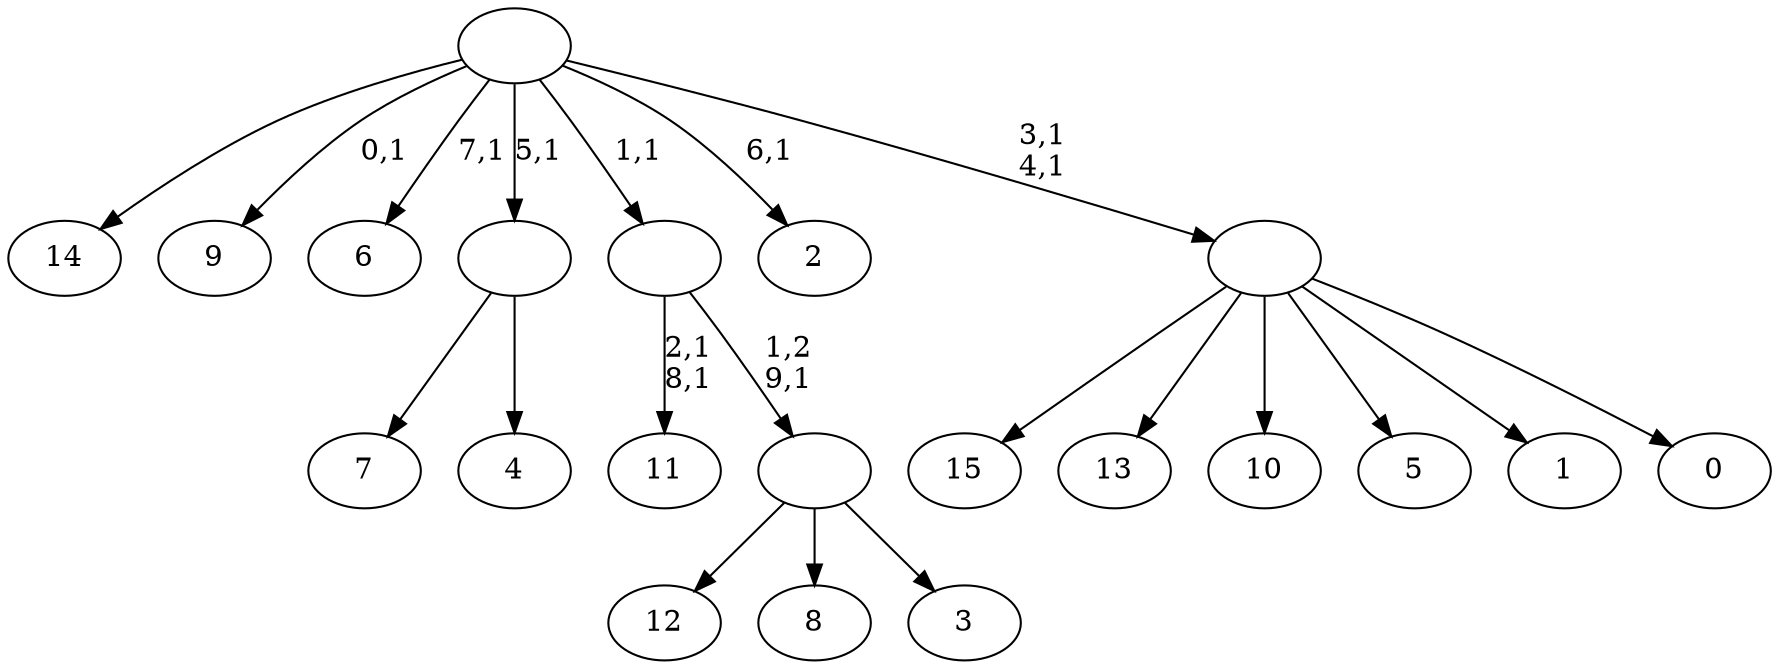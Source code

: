 digraph T {
	26 [label="15"]
	25 [label="14"]
	24 [label="13"]
	23 [label="12"]
	22 [label="11"]
	19 [label="10"]
	18 [label="9"]
	16 [label="8"]
	15 [label="7"]
	14 [label="6"]
	12 [label="5"]
	11 [label="4"]
	10 [label=""]
	9 [label="3"]
	8 [label=""]
	7 [label=""]
	6 [label="2"]
	4 [label="1"]
	3 [label="0"]
	2 [label=""]
	0 [label=""]
	10 -> 15 [label=""]
	10 -> 11 [label=""]
	8 -> 23 [label=""]
	8 -> 16 [label=""]
	8 -> 9 [label=""]
	7 -> 22 [label="2,1\n8,1"]
	7 -> 8 [label="1,2\n9,1"]
	2 -> 26 [label=""]
	2 -> 24 [label=""]
	2 -> 19 [label=""]
	2 -> 12 [label=""]
	2 -> 4 [label=""]
	2 -> 3 [label=""]
	0 -> 2 [label="3,1\n4,1"]
	0 -> 6 [label="6,1"]
	0 -> 14 [label="7,1"]
	0 -> 18 [label="0,1"]
	0 -> 25 [label=""]
	0 -> 10 [label="5,1"]
	0 -> 7 [label="1,1"]
}
